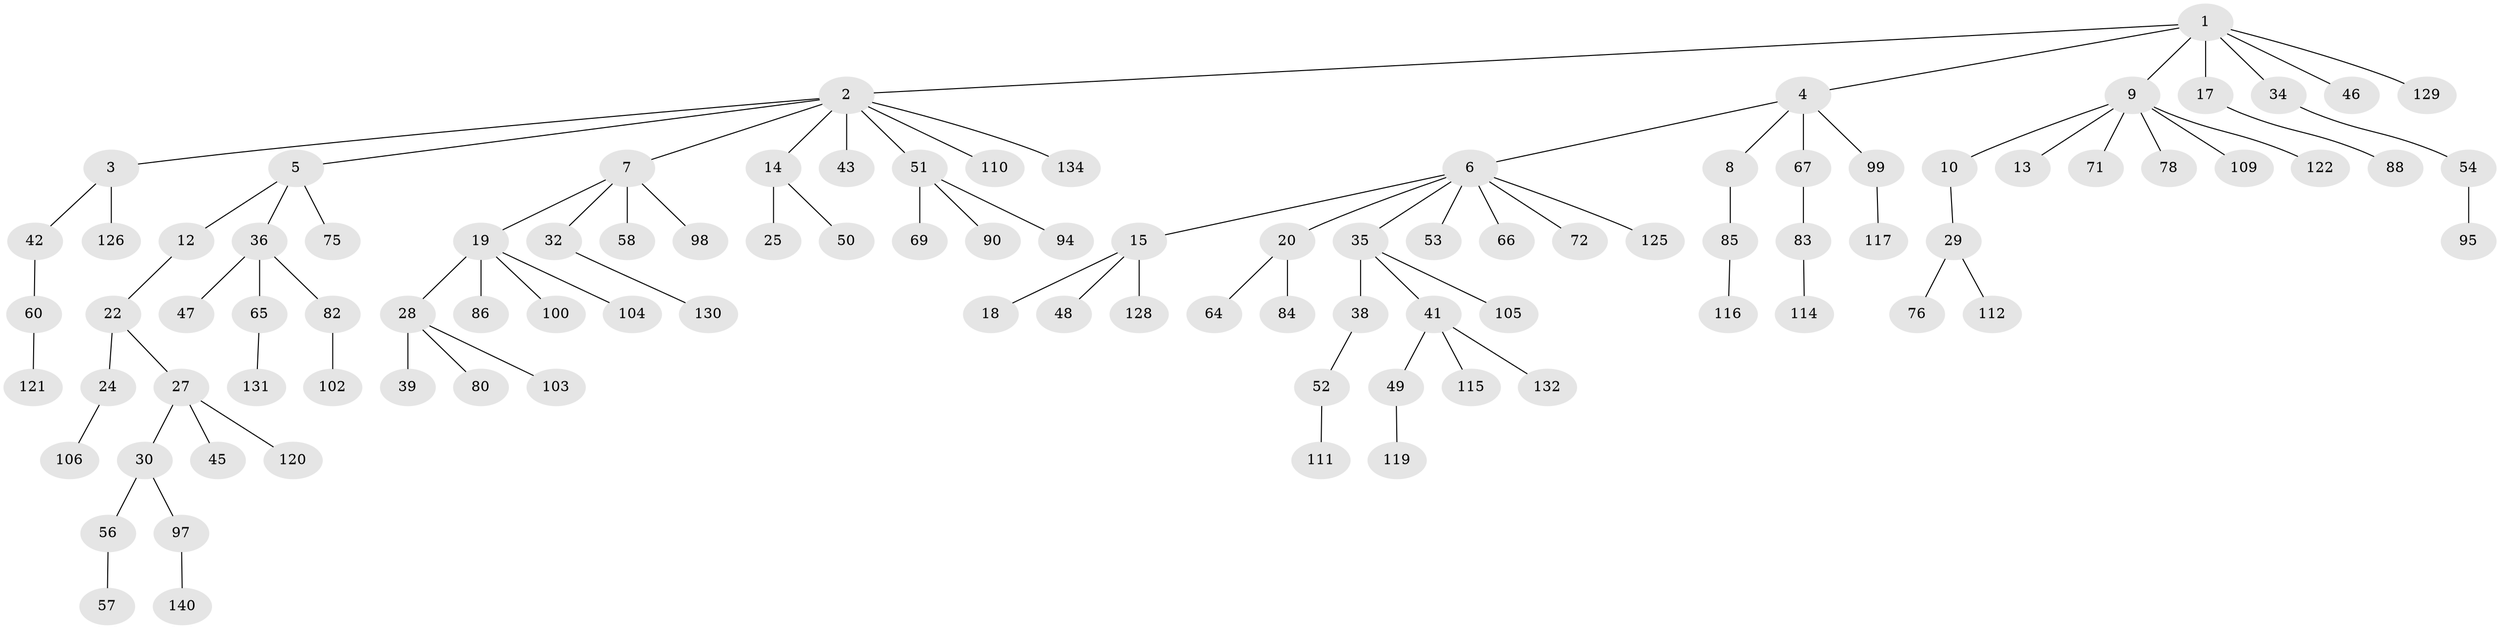 // original degree distribution, {7: 0.014184397163120567, 9: 0.0070921985815602835, 3: 0.09219858156028368, 5: 0.0425531914893617, 8: 0.0070921985815602835, 4: 0.04964539007092199, 1: 0.524822695035461, 2: 0.2553191489361702, 6: 0.0070921985815602835}
// Generated by graph-tools (version 1.1) at 2025/11/02/27/25 16:11:28]
// undirected, 98 vertices, 97 edges
graph export_dot {
graph [start="1"]
  node [color=gray90,style=filled];
  1 [super="+44"];
  2 [super="+92"];
  3 [super="+21"];
  4 [super="+59"];
  5 [super="+113"];
  6 [super="+23"];
  7 [super="+11"];
  8 [super="+74"];
  9 [super="+96"];
  10 [super="+31"];
  12 [super="+16"];
  13;
  14 [super="+33"];
  15 [super="+124"];
  17 [super="+26"];
  18;
  19 [super="+79"];
  20 [super="+37"];
  22 [super="+40"];
  24 [super="+93"];
  25;
  27 [super="+101"];
  28 [super="+87"];
  29 [super="+136"];
  30 [super="+127"];
  32;
  34;
  35 [super="+63"];
  36 [super="+70"];
  38 [super="+73"];
  39;
  41 [super="+62"];
  42 [super="+55"];
  43 [super="+61"];
  45;
  46 [super="+89"];
  47;
  48 [super="+77"];
  49;
  50;
  51 [super="+118"];
  52 [super="+68"];
  53 [super="+135"];
  54 [super="+123"];
  56;
  57;
  58;
  60 [super="+81"];
  64;
  65 [super="+91"];
  66;
  67;
  69;
  71;
  72;
  75;
  76;
  78;
  80;
  82;
  83 [super="+133"];
  84;
  85 [super="+108"];
  86;
  88;
  90;
  94;
  95 [super="+141"];
  97 [super="+107"];
  98;
  99;
  100 [super="+138"];
  102;
  103;
  104;
  105;
  106;
  109;
  110;
  111 [super="+139"];
  112;
  114;
  115;
  116;
  117;
  119;
  120;
  121;
  122;
  125;
  126;
  128;
  129;
  130 [super="+137"];
  131;
  132;
  134;
  140;
  1 -- 2;
  1 -- 4;
  1 -- 9;
  1 -- 17;
  1 -- 34;
  1 -- 46;
  1 -- 129;
  2 -- 3;
  2 -- 5;
  2 -- 7;
  2 -- 14;
  2 -- 43;
  2 -- 51;
  2 -- 110;
  2 -- 134;
  3 -- 42;
  3 -- 126;
  4 -- 6;
  4 -- 8;
  4 -- 99;
  4 -- 67;
  5 -- 12;
  5 -- 36;
  5 -- 75;
  6 -- 15;
  6 -- 20;
  6 -- 35;
  6 -- 53;
  6 -- 66;
  6 -- 125;
  6 -- 72;
  7 -- 32;
  7 -- 58;
  7 -- 19;
  7 -- 98;
  8 -- 85;
  9 -- 10;
  9 -- 13;
  9 -- 71;
  9 -- 78;
  9 -- 109;
  9 -- 122;
  10 -- 29;
  12 -- 22;
  14 -- 25;
  14 -- 50;
  15 -- 18;
  15 -- 48;
  15 -- 128;
  17 -- 88;
  19 -- 28;
  19 -- 86;
  19 -- 100;
  19 -- 104;
  20 -- 64;
  20 -- 84;
  22 -- 24;
  22 -- 27;
  24 -- 106;
  27 -- 30;
  27 -- 45;
  27 -- 120;
  28 -- 39;
  28 -- 80;
  28 -- 103;
  29 -- 76;
  29 -- 112;
  30 -- 56;
  30 -- 97;
  32 -- 130;
  34 -- 54;
  35 -- 38;
  35 -- 41;
  35 -- 105;
  36 -- 47;
  36 -- 65;
  36 -- 82;
  38 -- 52;
  41 -- 49;
  41 -- 115;
  41 -- 132;
  42 -- 60;
  49 -- 119;
  51 -- 69;
  51 -- 90;
  51 -- 94;
  52 -- 111;
  54 -- 95;
  56 -- 57;
  60 -- 121;
  65 -- 131;
  67 -- 83;
  82 -- 102;
  83 -- 114;
  85 -- 116;
  97 -- 140;
  99 -- 117;
}
